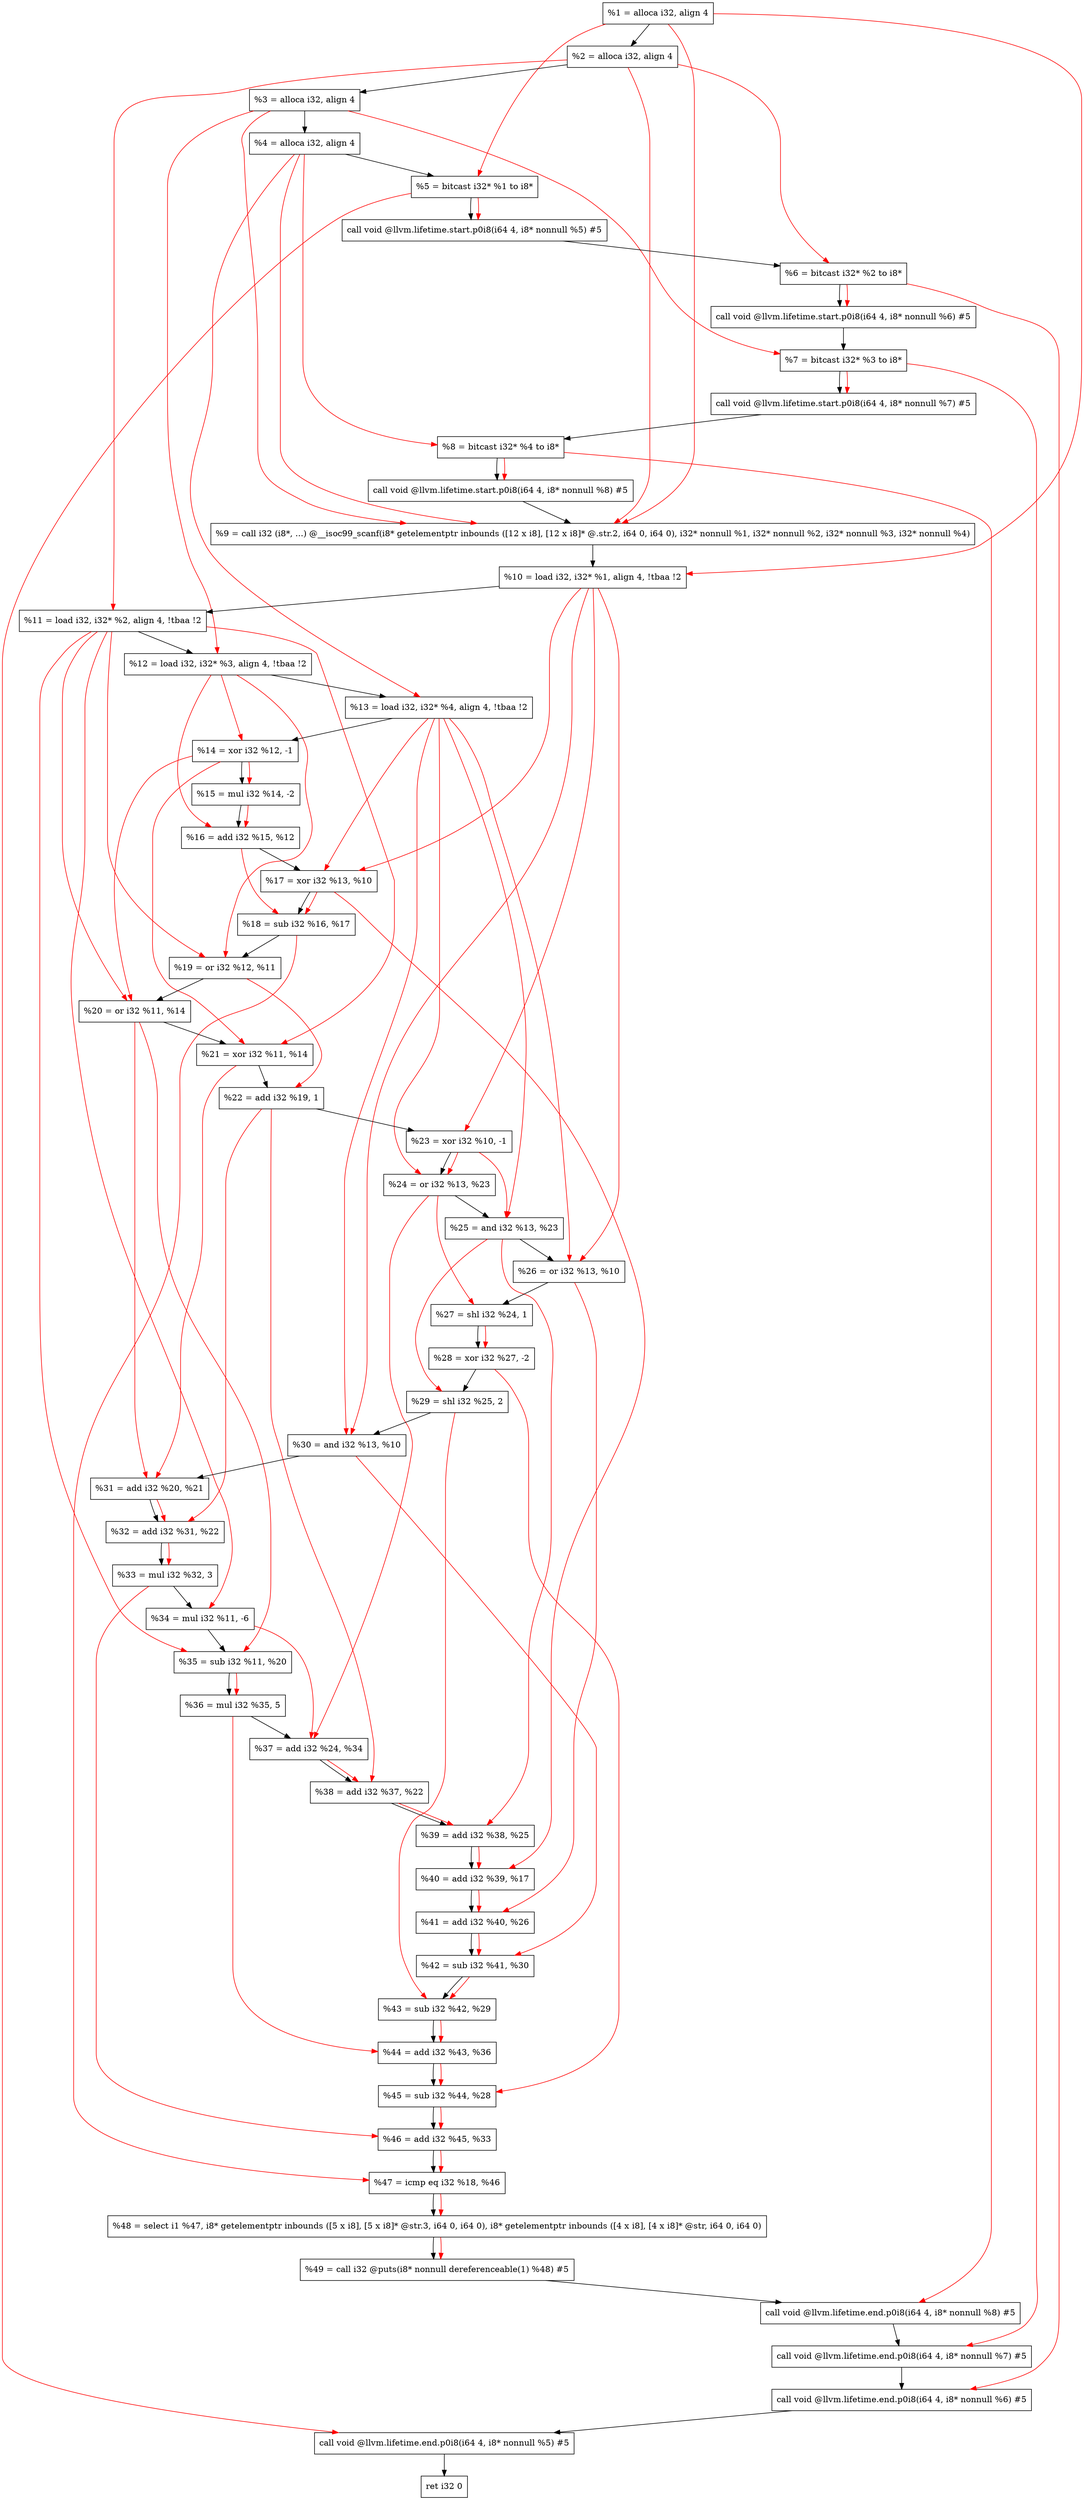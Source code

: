digraph "DFG for'main' function" {
	Node0x21048e8[shape=record, label="  %1 = alloca i32, align 4"];
	Node0x2104968[shape=record, label="  %2 = alloca i32, align 4"];
	Node0x21049f8[shape=record, label="  %3 = alloca i32, align 4"];
	Node0x2104a58[shape=record, label="  %4 = alloca i32, align 4"];
	Node0x2104b08[shape=record, label="  %5 = bitcast i32* %1 to i8*"];
	Node0x2104f38[shape=record, label="  call void @llvm.lifetime.start.p0i8(i64 4, i8* nonnull %5) #5"];
	Node0x2105018[shape=record, label="  %6 = bitcast i32* %2 to i8*"];
	Node0x2105118[shape=record, label="  call void @llvm.lifetime.start.p0i8(i64 4, i8* nonnull %6) #5"];
	Node0x21051d8[shape=record, label="  %7 = bitcast i32* %3 to i8*"];
	Node0x2105288[shape=record, label="  call void @llvm.lifetime.start.p0i8(i64 4, i8* nonnull %7) #5"];
	Node0x2105348[shape=record, label="  %8 = bitcast i32* %4 to i8*"];
	Node0x21053f8[shape=record, label="  call void @llvm.lifetime.start.p0i8(i64 4, i8* nonnull %8) #5"];
	Node0x20ffa40[shape=record, label="  %9 = call i32 (i8*, ...) @__isoc99_scanf(i8* getelementptr inbounds ([12 x i8], [12 x i8]* @.str.2, i64 0, i64 0), i32* nonnull %1, i32* nonnull %2, i32* nonnull %3, i32* nonnull %4)"];
	Node0x21055f8[shape=record, label="  %10 = load i32, i32* %1, align 4, !tbaa !2"];
	Node0x2106568[shape=record, label="  %11 = load i32, i32* %2, align 4, !tbaa !2"];
	Node0x2106bd8[shape=record, label="  %12 = load i32, i32* %3, align 4, !tbaa !2"];
	Node0x2106c38[shape=record, label="  %13 = load i32, i32* %4, align 4, !tbaa !2"];
	Node0x2106cb0[shape=record, label="  %14 = xor i32 %12, -1"];
	Node0x2106d20[shape=record, label="  %15 = mul i32 %14, -2"];
	Node0x2106d90[shape=record, label="  %16 = add i32 %15, %12"];
	Node0x2106e00[shape=record, label="  %17 = xor i32 %13, %10"];
	Node0x2106e70[shape=record, label="  %18 = sub i32 %16, %17"];
	Node0x2106ee0[shape=record, label="  %19 = or i32 %12, %11"];
	Node0x2106f50[shape=record, label="  %20 = or i32 %11, %14"];
	Node0x2106fc0[shape=record, label="  %21 = xor i32 %11, %14"];
	Node0x2107030[shape=record, label="  %22 = add i32 %19, 1"];
	Node0x21070a0[shape=record, label="  %23 = xor i32 %10, -1"];
	Node0x2107110[shape=record, label="  %24 = or i32 %13, %23"];
	Node0x2107180[shape=record, label="  %25 = and i32 %13, %23"];
	Node0x21071f0[shape=record, label="  %26 = or i32 %13, %10"];
	Node0x2107260[shape=record, label="  %27 = shl i32 %24, 1"];
	Node0x21072d0[shape=record, label="  %28 = xor i32 %27, -2"];
	Node0x2107340[shape=record, label="  %29 = shl i32 %25, 2"];
	Node0x21073b0[shape=record, label="  %30 = and i32 %13, %10"];
	Node0x2107420[shape=record, label="  %31 = add i32 %20, %21"];
	Node0x2107490[shape=record, label="  %32 = add i32 %31, %22"];
	Node0x2107500[shape=record, label="  %33 = mul i32 %32, 3"];
	Node0x2107570[shape=record, label="  %34 = mul i32 %11, -6"];
	Node0x21075e0[shape=record, label="  %35 = sub i32 %11, %20"];
	Node0x2107650[shape=record, label="  %36 = mul i32 %35, 5"];
	Node0x21076c0[shape=record, label="  %37 = add i32 %24, %34"];
	Node0x2107730[shape=record, label="  %38 = add i32 %37, %22"];
	Node0x21077a0[shape=record, label="  %39 = add i32 %38, %25"];
	Node0x2107810[shape=record, label="  %40 = add i32 %39, %17"];
	Node0x2107880[shape=record, label="  %41 = add i32 %40, %26"];
	Node0x21078f0[shape=record, label="  %42 = sub i32 %41, %30"];
	Node0x2107960[shape=record, label="  %43 = sub i32 %42, %29"];
	Node0x21079d0[shape=record, label="  %44 = add i32 %43, %36"];
	Node0x2107a40[shape=record, label="  %45 = sub i32 %44, %28"];
	Node0x2107ab0[shape=record, label="  %46 = add i32 %45, %33"];
	Node0x2107b20[shape=record, label="  %47 = icmp eq i32 %18, %46"];
	Node0x20a48b8[shape=record, label="  %48 = select i1 %47, i8* getelementptr inbounds ([5 x i8], [5 x i8]* @str.3, i64 0, i64 0), i8* getelementptr inbounds ([4 x i8], [4 x i8]* @str, i64 0, i64 0)"];
	Node0x2107bb0[shape=record, label="  %49 = call i32 @puts(i8* nonnull dereferenceable(1) %48) #5"];
	Node0x2107e58[shape=record, label="  call void @llvm.lifetime.end.p0i8(i64 4, i8* nonnull %8) #5"];
	Node0x2107fb8[shape=record, label="  call void @llvm.lifetime.end.p0i8(i64 4, i8* nonnull %7) #5"];
	Node0x21080c8[shape=record, label="  call void @llvm.lifetime.end.p0i8(i64 4, i8* nonnull %6) #5"];
	Node0x21081d8[shape=record, label="  call void @llvm.lifetime.end.p0i8(i64 4, i8* nonnull %5) #5"];
	Node0x2108298[shape=record, label="  ret i32 0"];
	Node0x21048e8 -> Node0x2104968;
	Node0x2104968 -> Node0x21049f8;
	Node0x21049f8 -> Node0x2104a58;
	Node0x2104a58 -> Node0x2104b08;
	Node0x2104b08 -> Node0x2104f38;
	Node0x2104f38 -> Node0x2105018;
	Node0x2105018 -> Node0x2105118;
	Node0x2105118 -> Node0x21051d8;
	Node0x21051d8 -> Node0x2105288;
	Node0x2105288 -> Node0x2105348;
	Node0x2105348 -> Node0x21053f8;
	Node0x21053f8 -> Node0x20ffa40;
	Node0x20ffa40 -> Node0x21055f8;
	Node0x21055f8 -> Node0x2106568;
	Node0x2106568 -> Node0x2106bd8;
	Node0x2106bd8 -> Node0x2106c38;
	Node0x2106c38 -> Node0x2106cb0;
	Node0x2106cb0 -> Node0x2106d20;
	Node0x2106d20 -> Node0x2106d90;
	Node0x2106d90 -> Node0x2106e00;
	Node0x2106e00 -> Node0x2106e70;
	Node0x2106e70 -> Node0x2106ee0;
	Node0x2106ee0 -> Node0x2106f50;
	Node0x2106f50 -> Node0x2106fc0;
	Node0x2106fc0 -> Node0x2107030;
	Node0x2107030 -> Node0x21070a0;
	Node0x21070a0 -> Node0x2107110;
	Node0x2107110 -> Node0x2107180;
	Node0x2107180 -> Node0x21071f0;
	Node0x21071f0 -> Node0x2107260;
	Node0x2107260 -> Node0x21072d0;
	Node0x21072d0 -> Node0x2107340;
	Node0x2107340 -> Node0x21073b0;
	Node0x21073b0 -> Node0x2107420;
	Node0x2107420 -> Node0x2107490;
	Node0x2107490 -> Node0x2107500;
	Node0x2107500 -> Node0x2107570;
	Node0x2107570 -> Node0x21075e0;
	Node0x21075e0 -> Node0x2107650;
	Node0x2107650 -> Node0x21076c0;
	Node0x21076c0 -> Node0x2107730;
	Node0x2107730 -> Node0x21077a0;
	Node0x21077a0 -> Node0x2107810;
	Node0x2107810 -> Node0x2107880;
	Node0x2107880 -> Node0x21078f0;
	Node0x21078f0 -> Node0x2107960;
	Node0x2107960 -> Node0x21079d0;
	Node0x21079d0 -> Node0x2107a40;
	Node0x2107a40 -> Node0x2107ab0;
	Node0x2107ab0 -> Node0x2107b20;
	Node0x2107b20 -> Node0x20a48b8;
	Node0x20a48b8 -> Node0x2107bb0;
	Node0x2107bb0 -> Node0x2107e58;
	Node0x2107e58 -> Node0x2107fb8;
	Node0x2107fb8 -> Node0x21080c8;
	Node0x21080c8 -> Node0x21081d8;
	Node0x21081d8 -> Node0x2108298;
edge [color=red]
	Node0x21048e8 -> Node0x2104b08;
	Node0x2104b08 -> Node0x2104f38;
	Node0x2104968 -> Node0x2105018;
	Node0x2105018 -> Node0x2105118;
	Node0x21049f8 -> Node0x21051d8;
	Node0x21051d8 -> Node0x2105288;
	Node0x2104a58 -> Node0x2105348;
	Node0x2105348 -> Node0x21053f8;
	Node0x21048e8 -> Node0x20ffa40;
	Node0x2104968 -> Node0x20ffa40;
	Node0x21049f8 -> Node0x20ffa40;
	Node0x2104a58 -> Node0x20ffa40;
	Node0x21048e8 -> Node0x21055f8;
	Node0x2104968 -> Node0x2106568;
	Node0x21049f8 -> Node0x2106bd8;
	Node0x2104a58 -> Node0x2106c38;
	Node0x2106bd8 -> Node0x2106cb0;
	Node0x2106cb0 -> Node0x2106d20;
	Node0x2106d20 -> Node0x2106d90;
	Node0x2106bd8 -> Node0x2106d90;
	Node0x2106c38 -> Node0x2106e00;
	Node0x21055f8 -> Node0x2106e00;
	Node0x2106d90 -> Node0x2106e70;
	Node0x2106e00 -> Node0x2106e70;
	Node0x2106bd8 -> Node0x2106ee0;
	Node0x2106568 -> Node0x2106ee0;
	Node0x2106568 -> Node0x2106f50;
	Node0x2106cb0 -> Node0x2106f50;
	Node0x2106568 -> Node0x2106fc0;
	Node0x2106cb0 -> Node0x2106fc0;
	Node0x2106ee0 -> Node0x2107030;
	Node0x21055f8 -> Node0x21070a0;
	Node0x2106c38 -> Node0x2107110;
	Node0x21070a0 -> Node0x2107110;
	Node0x2106c38 -> Node0x2107180;
	Node0x21070a0 -> Node0x2107180;
	Node0x2106c38 -> Node0x21071f0;
	Node0x21055f8 -> Node0x21071f0;
	Node0x2107110 -> Node0x2107260;
	Node0x2107260 -> Node0x21072d0;
	Node0x2107180 -> Node0x2107340;
	Node0x2106c38 -> Node0x21073b0;
	Node0x21055f8 -> Node0x21073b0;
	Node0x2106f50 -> Node0x2107420;
	Node0x2106fc0 -> Node0x2107420;
	Node0x2107420 -> Node0x2107490;
	Node0x2107030 -> Node0x2107490;
	Node0x2107490 -> Node0x2107500;
	Node0x2106568 -> Node0x2107570;
	Node0x2106568 -> Node0x21075e0;
	Node0x2106f50 -> Node0x21075e0;
	Node0x21075e0 -> Node0x2107650;
	Node0x2107110 -> Node0x21076c0;
	Node0x2107570 -> Node0x21076c0;
	Node0x21076c0 -> Node0x2107730;
	Node0x2107030 -> Node0x2107730;
	Node0x2107730 -> Node0x21077a0;
	Node0x2107180 -> Node0x21077a0;
	Node0x21077a0 -> Node0x2107810;
	Node0x2106e00 -> Node0x2107810;
	Node0x2107810 -> Node0x2107880;
	Node0x21071f0 -> Node0x2107880;
	Node0x2107880 -> Node0x21078f0;
	Node0x21073b0 -> Node0x21078f0;
	Node0x21078f0 -> Node0x2107960;
	Node0x2107340 -> Node0x2107960;
	Node0x2107960 -> Node0x21079d0;
	Node0x2107650 -> Node0x21079d0;
	Node0x21079d0 -> Node0x2107a40;
	Node0x21072d0 -> Node0x2107a40;
	Node0x2107a40 -> Node0x2107ab0;
	Node0x2107500 -> Node0x2107ab0;
	Node0x2106e70 -> Node0x2107b20;
	Node0x2107ab0 -> Node0x2107b20;
	Node0x2107b20 -> Node0x20a48b8;
	Node0x20a48b8 -> Node0x2107bb0;
	Node0x2105348 -> Node0x2107e58;
	Node0x21051d8 -> Node0x2107fb8;
	Node0x2105018 -> Node0x21080c8;
	Node0x2104b08 -> Node0x21081d8;
}
